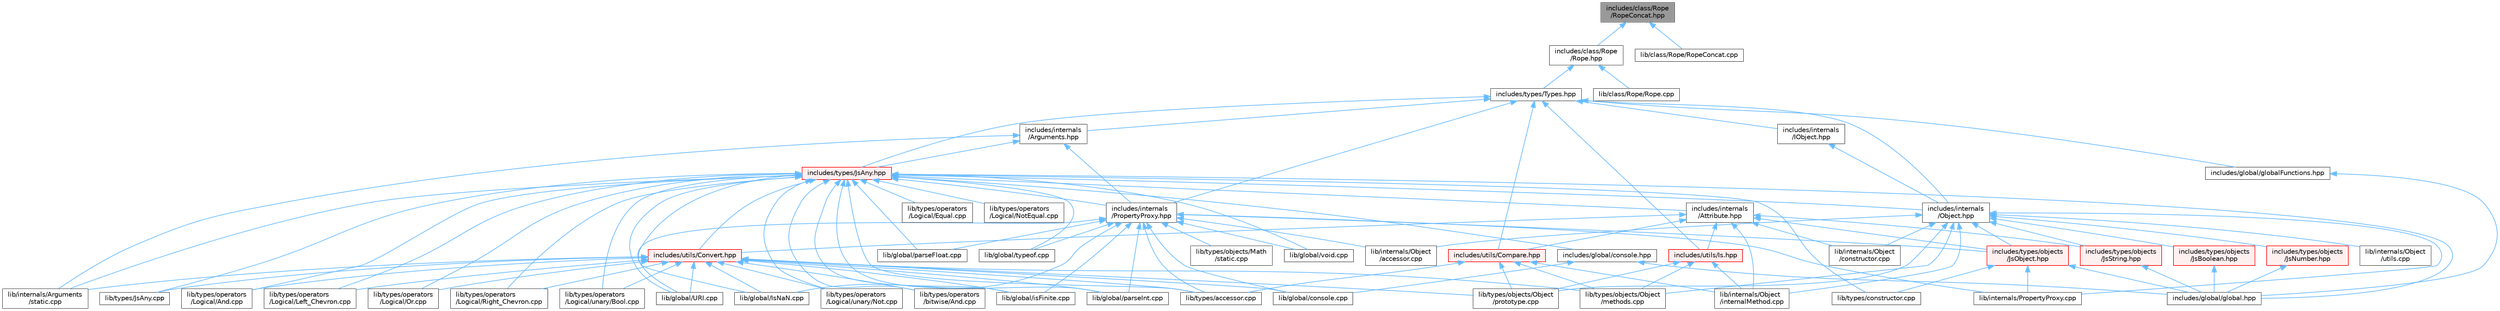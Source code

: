 digraph "includes/class/Rope/RopeConcat.hpp"
{
 // LATEX_PDF_SIZE
  bgcolor="transparent";
  edge [fontname=Helvetica,fontsize=10,labelfontname=Helvetica,labelfontsize=10];
  node [fontname=Helvetica,fontsize=10,shape=box,height=0.2,width=0.4];
  Node1 [id="Node000001",label="includes/class/Rope\l/RopeConcat.hpp",height=0.2,width=0.4,color="gray40", fillcolor="grey60", style="filled", fontcolor="black",tooltip=" "];
  Node1 -> Node2 [id="edge1_Node000001_Node000002",dir="back",color="steelblue1",style="solid",tooltip=" "];
  Node2 [id="Node000002",label="includes/class/Rope\l/Rope.hpp",height=0.2,width=0.4,color="grey40", fillcolor="white", style="filled",URL="$Rope_8hpp.html",tooltip=" "];
  Node2 -> Node3 [id="edge2_Node000002_Node000003",dir="back",color="steelblue1",style="solid",tooltip=" "];
  Node3 [id="Node000003",label="includes/types/Types.hpp",height=0.2,width=0.4,color="grey40", fillcolor="white", style="filled",URL="$Types_8hpp.html",tooltip=" "];
  Node3 -> Node4 [id="edge3_Node000003_Node000004",dir="back",color="steelblue1",style="solid",tooltip=" "];
  Node4 [id="Node000004",label="includes/global/globalFunctions.hpp",height=0.2,width=0.4,color="grey40", fillcolor="white", style="filled",URL="$globalFunctions_8hpp.html",tooltip=" "];
  Node4 -> Node5 [id="edge4_Node000004_Node000005",dir="back",color="steelblue1",style="solid",tooltip=" "];
  Node5 [id="Node000005",label="includes/global/global.hpp",height=0.2,width=0.4,color="grey40", fillcolor="white", style="filled",URL="$global_8hpp.html",tooltip=" "];
  Node3 -> Node6 [id="edge5_Node000003_Node000006",dir="back",color="steelblue1",style="solid",tooltip=" "];
  Node6 [id="Node000006",label="includes/internals\l/Arguments.hpp",height=0.2,width=0.4,color="grey40", fillcolor="white", style="filled",URL="$Arguments_8hpp.html",tooltip=" "];
  Node6 -> Node7 [id="edge6_Node000006_Node000007",dir="back",color="steelblue1",style="solid",tooltip=" "];
  Node7 [id="Node000007",label="includes/internals\l/PropertyProxy.hpp",height=0.2,width=0.4,color="grey40", fillcolor="white", style="filled",URL="$PropertyProxy_8hpp.html",tooltip=" "];
  Node7 -> Node8 [id="edge7_Node000007_Node000008",dir="back",color="steelblue1",style="solid",tooltip=" "];
  Node8 [id="Node000008",label="includes/types/objects\l/JsObject.hpp",height=0.2,width=0.4,color="red", fillcolor="#FFF0F0", style="filled",URL="$JsObject_8hpp.html",tooltip=" "];
  Node8 -> Node5 [id="edge8_Node000008_Node000005",dir="back",color="steelblue1",style="solid",tooltip=" "];
  Node8 -> Node25 [id="edge9_Node000008_Node000025",dir="back",color="steelblue1",style="solid",tooltip=" "];
  Node25 [id="Node000025",label="lib/internals/PropertyProxy.cpp",height=0.2,width=0.4,color="grey40", fillcolor="white", style="filled",URL="$PropertyProxy_8cpp.html",tooltip=" "];
  Node8 -> Node26 [id="edge10_Node000008_Node000026",dir="back",color="steelblue1",style="solid",tooltip=" "];
  Node26 [id="Node000026",label="lib/types/constructor.cpp",height=0.2,width=0.4,color="grey40", fillcolor="white", style="filled",URL="$types_2constructor_8cpp.html",tooltip=" "];
  Node7 -> Node32 [id="edge11_Node000007_Node000032",dir="back",color="steelblue1",style="solid",tooltip=" "];
  Node32 [id="Node000032",label="lib/global/IsNaN.cpp",height=0.2,width=0.4,color="grey40", fillcolor="white", style="filled",URL="$IsNaN_8cpp.html",tooltip=" "];
  Node7 -> Node33 [id="edge12_Node000007_Node000033",dir="back",color="steelblue1",style="solid",tooltip=" "];
  Node33 [id="Node000033",label="lib/global/URI.cpp",height=0.2,width=0.4,color="grey40", fillcolor="white", style="filled",URL="$URI_8cpp.html",tooltip=" "];
  Node7 -> Node34 [id="edge13_Node000007_Node000034",dir="back",color="steelblue1",style="solid",tooltip=" "];
  Node34 [id="Node000034",label="lib/global/console.cpp",height=0.2,width=0.4,color="grey40", fillcolor="white", style="filled",URL="$console_8cpp.html",tooltip=" "];
  Node7 -> Node35 [id="edge14_Node000007_Node000035",dir="back",color="steelblue1",style="solid",tooltip=" "];
  Node35 [id="Node000035",label="lib/global/isFinite.cpp",height=0.2,width=0.4,color="grey40", fillcolor="white", style="filled",URL="$isFinite_8cpp.html",tooltip=" "];
  Node7 -> Node36 [id="edge15_Node000007_Node000036",dir="back",color="steelblue1",style="solid",tooltip=" "];
  Node36 [id="Node000036",label="lib/global/parseFloat.cpp",height=0.2,width=0.4,color="grey40", fillcolor="white", style="filled",URL="$parseFloat_8cpp.html",tooltip=" "];
  Node7 -> Node37 [id="edge16_Node000007_Node000037",dir="back",color="steelblue1",style="solid",tooltip=" "];
  Node37 [id="Node000037",label="lib/global/parseInt.cpp",height=0.2,width=0.4,color="grey40", fillcolor="white", style="filled",URL="$parseInt_8cpp.html",tooltip=" "];
  Node7 -> Node38 [id="edge17_Node000007_Node000038",dir="back",color="steelblue1",style="solid",tooltip=" "];
  Node38 [id="Node000038",label="lib/global/typeof.cpp",height=0.2,width=0.4,color="grey40", fillcolor="white", style="filled",URL="$typeof_8cpp.html",tooltip=" "];
  Node7 -> Node39 [id="edge18_Node000007_Node000039",dir="back",color="steelblue1",style="solid",tooltip=" "];
  Node39 [id="Node000039",label="lib/global/void.cpp",height=0.2,width=0.4,color="grey40", fillcolor="white", style="filled",URL="$void_8cpp.html",tooltip=" "];
  Node7 -> Node40 [id="edge19_Node000007_Node000040",dir="back",color="steelblue1",style="solid",tooltip=" "];
  Node40 [id="Node000040",label="lib/internals/Object\l/accessor.cpp",height=0.2,width=0.4,color="grey40", fillcolor="white", style="filled",URL="$internals_2Object_2accessor_8cpp.html",tooltip=" "];
  Node7 -> Node25 [id="edge20_Node000007_Node000025",dir="back",color="steelblue1",style="solid",tooltip=" "];
  Node7 -> Node13 [id="edge21_Node000007_Node000013",dir="back",color="steelblue1",style="solid",tooltip=" "];
  Node13 [id="Node000013",label="lib/types/accessor.cpp",height=0.2,width=0.4,color="grey40", fillcolor="white", style="filled",URL="$types_2accessor_8cpp.html",tooltip=" "];
  Node7 -> Node41 [id="edge22_Node000007_Node000041",dir="back",color="steelblue1",style="solid",tooltip=" "];
  Node41 [id="Node000041",label="lib/types/objects/Math\l/static.cpp",height=0.2,width=0.4,color="grey40", fillcolor="white", style="filled",URL="$types_2objects_2Math_2static_8cpp.html",tooltip=" "];
  Node6 -> Node42 [id="edge23_Node000006_Node000042",dir="back",color="steelblue1",style="solid",tooltip=" "];
  Node42 [id="Node000042",label="includes/types/JsAny.hpp",height=0.2,width=0.4,color="red", fillcolor="#FFF0F0", style="filled",URL="$JsAny_8hpp.html",tooltip=" "];
  Node42 -> Node43 [id="edge24_Node000042_Node000043",dir="back",color="steelblue1",style="solid",tooltip=" "];
  Node43 [id="Node000043",label="includes/global/console.hpp",height=0.2,width=0.4,color="grey40", fillcolor="white", style="filled",URL="$console_8hpp.html",tooltip=" "];
  Node43 -> Node5 [id="edge25_Node000043_Node000005",dir="back",color="steelblue1",style="solid",tooltip=" "];
  Node43 -> Node34 [id="edge26_Node000043_Node000034",dir="back",color="steelblue1",style="solid",tooltip=" "];
  Node42 -> Node5 [id="edge27_Node000042_Node000005",dir="back",color="steelblue1",style="solid",tooltip=" "];
  Node42 -> Node44 [id="edge28_Node000042_Node000044",dir="back",color="steelblue1",style="solid",tooltip=" "];
  Node44 [id="Node000044",label="includes/internals\l/Attribute.hpp",height=0.2,width=0.4,color="grey40", fillcolor="white", style="filled",URL="$Attribute_8hpp.html",tooltip=" "];
  Node44 -> Node8 [id="edge29_Node000044_Node000008",dir="back",color="steelblue1",style="solid",tooltip=" "];
  Node44 -> Node45 [id="edge30_Node000044_Node000045",dir="back",color="steelblue1",style="solid",tooltip=" "];
  Node45 [id="Node000045",label="includes/types/objects\l/JsString.hpp",height=0.2,width=0.4,color="red", fillcolor="#FFF0F0", style="filled",URL="$JsString_8hpp.html",tooltip=" "];
  Node45 -> Node5 [id="edge31_Node000045_Node000005",dir="back",color="steelblue1",style="solid",tooltip=" "];
  Node44 -> Node48 [id="edge32_Node000044_Node000048",dir="back",color="steelblue1",style="solid",tooltip=" "];
  Node48 [id="Node000048",label="includes/utils/Compare.hpp",height=0.2,width=0.4,color="red", fillcolor="#FFF0F0", style="filled",URL="$Compare_8hpp.html",tooltip=" "];
  Node48 -> Node49 [id="edge33_Node000048_Node000049",dir="back",color="steelblue1",style="solid",tooltip=" "];
  Node49 [id="Node000049",label="lib/internals/Object\l/internalMethod.cpp",height=0.2,width=0.4,color="grey40", fillcolor="white", style="filled",URL="$internalMethod_8cpp.html",tooltip=" "];
  Node48 -> Node13 [id="edge34_Node000048_Node000013",dir="back",color="steelblue1",style="solid",tooltip=" "];
  Node48 -> Node20 [id="edge35_Node000048_Node000020",dir="back",color="steelblue1",style="solid",tooltip=" "];
  Node20 [id="Node000020",label="lib/types/objects/Object\l/methods.cpp",height=0.2,width=0.4,color="grey40", fillcolor="white", style="filled",URL="$Object_2methods_8cpp.html",tooltip=" "];
  Node48 -> Node21 [id="edge36_Node000048_Node000021",dir="back",color="steelblue1",style="solid",tooltip=" "];
  Node21 [id="Node000021",label="lib/types/objects/Object\l/prototype.cpp",height=0.2,width=0.4,color="grey40", fillcolor="white", style="filled",URL="$Object_2prototype_8cpp.html",tooltip=" "];
  Node44 -> Node51 [id="edge37_Node000044_Node000051",dir="back",color="steelblue1",style="solid",tooltip=" "];
  Node51 [id="Node000051",label="includes/utils/Convert.hpp",height=0.2,width=0.4,color="red", fillcolor="#FFF0F0", style="filled",URL="$Convert_8hpp.html",tooltip=" "];
  Node51 -> Node32 [id="edge38_Node000051_Node000032",dir="back",color="steelblue1",style="solid",tooltip=" "];
  Node51 -> Node33 [id="edge39_Node000051_Node000033",dir="back",color="steelblue1",style="solid",tooltip=" "];
  Node51 -> Node34 [id="edge40_Node000051_Node000034",dir="back",color="steelblue1",style="solid",tooltip=" "];
  Node51 -> Node35 [id="edge41_Node000051_Node000035",dir="back",color="steelblue1",style="solid",tooltip=" "];
  Node51 -> Node37 [id="edge42_Node000051_Node000037",dir="back",color="steelblue1",style="solid",tooltip=" "];
  Node51 -> Node12 [id="edge43_Node000051_Node000012",dir="back",color="steelblue1",style="solid",tooltip=" "];
  Node12 [id="Node000012",label="lib/internals/Arguments\l/static.cpp",height=0.2,width=0.4,color="grey40", fillcolor="white", style="filled",URL="$internals_2Arguments_2static_8cpp.html",tooltip=" "];
  Node51 -> Node53 [id="edge44_Node000051_Node000053",dir="back",color="steelblue1",style="solid",tooltip=" "];
  Node53 [id="Node000053",label="lib/types/JsAny.cpp",height=0.2,width=0.4,color="grey40", fillcolor="white", style="filled",URL="$JsAny_8cpp.html",tooltip=" "];
  Node51 -> Node13 [id="edge45_Node000051_Node000013",dir="back",color="steelblue1",style="solid",tooltip=" "];
  Node51 -> Node20 [id="edge46_Node000051_Node000020",dir="back",color="steelblue1",style="solid",tooltip=" "];
  Node51 -> Node21 [id="edge47_Node000051_Node000021",dir="back",color="steelblue1",style="solid",tooltip=" "];
  Node51 -> Node56 [id="edge48_Node000051_Node000056",dir="back",color="steelblue1",style="solid",tooltip=" "];
  Node56 [id="Node000056",label="lib/types/operators\l/Logical/And.cpp",height=0.2,width=0.4,color="grey40", fillcolor="white", style="filled",URL="$Logical_2And_8cpp.html",tooltip=" "];
  Node51 -> Node57 [id="edge49_Node000051_Node000057",dir="back",color="steelblue1",style="solid",tooltip=" "];
  Node57 [id="Node000057",label="lib/types/operators\l/Logical/Left_Chevron.cpp",height=0.2,width=0.4,color="grey40", fillcolor="white", style="filled",URL="$Logical_2Left__Chevron_8cpp.html",tooltip=" "];
  Node51 -> Node58 [id="edge50_Node000051_Node000058",dir="back",color="steelblue1",style="solid",tooltip=" "];
  Node58 [id="Node000058",label="lib/types/operators\l/Logical/Or.cpp",height=0.2,width=0.4,color="grey40", fillcolor="white", style="filled",URL="$Logical_2Or_8cpp.html",tooltip=" "];
  Node51 -> Node59 [id="edge51_Node000051_Node000059",dir="back",color="steelblue1",style="solid",tooltip=" "];
  Node59 [id="Node000059",label="lib/types/operators\l/Logical/Right_Chevron.cpp",height=0.2,width=0.4,color="grey40", fillcolor="white", style="filled",URL="$Logical_2Right__Chevron_8cpp.html",tooltip=" "];
  Node51 -> Node60 [id="edge52_Node000051_Node000060",dir="back",color="steelblue1",style="solid",tooltip=" "];
  Node60 [id="Node000060",label="lib/types/operators\l/Logical/unary/Bool.cpp",height=0.2,width=0.4,color="grey40", fillcolor="white", style="filled",URL="$Bool_8cpp.html",tooltip=" "];
  Node51 -> Node61 [id="edge53_Node000051_Node000061",dir="back",color="steelblue1",style="solid",tooltip=" "];
  Node61 [id="Node000061",label="lib/types/operators\l/Logical/unary/Not.cpp",height=0.2,width=0.4,color="grey40", fillcolor="white", style="filled",URL="$Logical_2unary_2Not_8cpp.html",tooltip=" "];
  Node51 -> Node62 [id="edge54_Node000051_Node000062",dir="back",color="steelblue1",style="solid",tooltip=" "];
  Node62 [id="Node000062",label="lib/types/operators\l/bitwise/And.cpp",height=0.2,width=0.4,color="grey40", fillcolor="white", style="filled",URL="$bitwise_2And_8cpp.html",tooltip=" "];
  Node44 -> Node82 [id="edge55_Node000044_Node000082",dir="back",color="steelblue1",style="solid",tooltip=" "];
  Node82 [id="Node000082",label="includes/utils/Is.hpp",height=0.2,width=0.4,color="red", fillcolor="#FFF0F0", style="filled",URL="$Is_8hpp.html",tooltip=" "];
  Node82 -> Node49 [id="edge56_Node000082_Node000049",dir="back",color="steelblue1",style="solid",tooltip=" "];
  Node82 -> Node20 [id="edge57_Node000082_Node000020",dir="back",color="steelblue1",style="solid",tooltip=" "];
  Node82 -> Node21 [id="edge58_Node000082_Node000021",dir="back",color="steelblue1",style="solid",tooltip=" "];
  Node44 -> Node83 [id="edge59_Node000044_Node000083",dir="back",color="steelblue1",style="solid",tooltip=" "];
  Node83 [id="Node000083",label="lib/internals/Object\l/constructor.cpp",height=0.2,width=0.4,color="grey40", fillcolor="white", style="filled",URL="$internals_2Object_2constructor_8cpp.html",tooltip=" "];
  Node44 -> Node49 [id="edge60_Node000044_Node000049",dir="back",color="steelblue1",style="solid",tooltip=" "];
  Node42 -> Node84 [id="edge61_Node000042_Node000084",dir="back",color="steelblue1",style="solid",tooltip=" "];
  Node84 [id="Node000084",label="includes/internals\l/Object.hpp",height=0.2,width=0.4,color="grey40", fillcolor="white", style="filled",URL="$Object_8hpp.html",tooltip=" "];
  Node84 -> Node85 [id="edge62_Node000084_Node000085",dir="back",color="steelblue1",style="solid",tooltip=" "];
  Node85 [id="Node000085",label="includes/types/objects\l/JsBoolean.hpp",height=0.2,width=0.4,color="red", fillcolor="#FFF0F0", style="filled",URL="$JsBoolean_8hpp.html",tooltip=" "];
  Node85 -> Node5 [id="edge63_Node000085_Node000005",dir="back",color="steelblue1",style="solid",tooltip=" "];
  Node84 -> Node86 [id="edge64_Node000084_Node000086",dir="back",color="steelblue1",style="solid",tooltip=" "];
  Node86 [id="Node000086",label="includes/types/objects\l/JsNumber.hpp",height=0.2,width=0.4,color="red", fillcolor="#FFF0F0", style="filled",URL="$JsNumber_8hpp.html",tooltip=" "];
  Node86 -> Node5 [id="edge65_Node000086_Node000005",dir="back",color="steelblue1",style="solid",tooltip=" "];
  Node84 -> Node8 [id="edge66_Node000084_Node000008",dir="back",color="steelblue1",style="solid",tooltip=" "];
  Node84 -> Node45 [id="edge67_Node000084_Node000045",dir="back",color="steelblue1",style="solid",tooltip=" "];
  Node84 -> Node40 [id="edge68_Node000084_Node000040",dir="back",color="steelblue1",style="solid",tooltip=" "];
  Node84 -> Node83 [id="edge69_Node000084_Node000083",dir="back",color="steelblue1",style="solid",tooltip=" "];
  Node84 -> Node49 [id="edge70_Node000084_Node000049",dir="back",color="steelblue1",style="solid",tooltip=" "];
  Node84 -> Node87 [id="edge71_Node000084_Node000087",dir="back",color="steelblue1",style="solid",tooltip=" "];
  Node87 [id="Node000087",label="lib/internals/Object\l/utils.cpp",height=0.2,width=0.4,color="grey40", fillcolor="white", style="filled",URL="$utils_8cpp.html",tooltip=" "];
  Node84 -> Node25 [id="edge72_Node000084_Node000025",dir="back",color="steelblue1",style="solid",tooltip=" "];
  Node84 -> Node20 [id="edge73_Node000084_Node000020",dir="back",color="steelblue1",style="solid",tooltip=" "];
  Node84 -> Node21 [id="edge74_Node000084_Node000021",dir="back",color="steelblue1",style="solid",tooltip=" "];
  Node42 -> Node7 [id="edge75_Node000042_Node000007",dir="back",color="steelblue1",style="solid",tooltip=" "];
  Node42 -> Node51 [id="edge76_Node000042_Node000051",dir="back",color="steelblue1",style="solid",tooltip=" "];
  Node42 -> Node32 [id="edge77_Node000042_Node000032",dir="back",color="steelblue1",style="solid",tooltip=" "];
  Node42 -> Node33 [id="edge78_Node000042_Node000033",dir="back",color="steelblue1",style="solid",tooltip=" "];
  Node42 -> Node35 [id="edge79_Node000042_Node000035",dir="back",color="steelblue1",style="solid",tooltip=" "];
  Node42 -> Node36 [id="edge80_Node000042_Node000036",dir="back",color="steelblue1",style="solid",tooltip=" "];
  Node42 -> Node37 [id="edge81_Node000042_Node000037",dir="back",color="steelblue1",style="solid",tooltip=" "];
  Node42 -> Node38 [id="edge82_Node000042_Node000038",dir="back",color="steelblue1",style="solid",tooltip=" "];
  Node42 -> Node39 [id="edge83_Node000042_Node000039",dir="back",color="steelblue1",style="solid",tooltip=" "];
  Node42 -> Node12 [id="edge84_Node000042_Node000012",dir="back",color="steelblue1",style="solid",tooltip=" "];
  Node42 -> Node53 [id="edge85_Node000042_Node000053",dir="back",color="steelblue1",style="solid",tooltip=" "];
  Node42 -> Node13 [id="edge86_Node000042_Node000013",dir="back",color="steelblue1",style="solid",tooltip=" "];
  Node42 -> Node26 [id="edge87_Node000042_Node000026",dir="back",color="steelblue1",style="solid",tooltip=" "];
  Node42 -> Node56 [id="edge88_Node000042_Node000056",dir="back",color="steelblue1",style="solid",tooltip=" "];
  Node42 -> Node88 [id="edge89_Node000042_Node000088",dir="back",color="steelblue1",style="solid",tooltip=" "];
  Node88 [id="Node000088",label="lib/types/operators\l/Logical/Equal.cpp",height=0.2,width=0.4,color="grey40", fillcolor="white", style="filled",URL="$Equal_8cpp.html",tooltip=" "];
  Node42 -> Node57 [id="edge90_Node000042_Node000057",dir="back",color="steelblue1",style="solid",tooltip=" "];
  Node42 -> Node89 [id="edge91_Node000042_Node000089",dir="back",color="steelblue1",style="solid",tooltip=" "];
  Node89 [id="Node000089",label="lib/types/operators\l/Logical/NotEqual.cpp",height=0.2,width=0.4,color="grey40", fillcolor="white", style="filled",URL="$NotEqual_8cpp.html",tooltip=" "];
  Node42 -> Node58 [id="edge92_Node000042_Node000058",dir="back",color="steelblue1",style="solid",tooltip=" "];
  Node42 -> Node59 [id="edge93_Node000042_Node000059",dir="back",color="steelblue1",style="solid",tooltip=" "];
  Node42 -> Node60 [id="edge94_Node000042_Node000060",dir="back",color="steelblue1",style="solid",tooltip=" "];
  Node42 -> Node61 [id="edge95_Node000042_Node000061",dir="back",color="steelblue1",style="solid",tooltip=" "];
  Node42 -> Node62 [id="edge96_Node000042_Node000062",dir="back",color="steelblue1",style="solid",tooltip=" "];
  Node6 -> Node12 [id="edge97_Node000006_Node000012",dir="back",color="steelblue1",style="solid",tooltip=" "];
  Node3 -> Node94 [id="edge98_Node000003_Node000094",dir="back",color="steelblue1",style="solid",tooltip=" "];
  Node94 [id="Node000094",label="includes/internals\l/IObject.hpp",height=0.2,width=0.4,color="grey40", fillcolor="white", style="filled",URL="$IObject_8hpp.html",tooltip=" "];
  Node94 -> Node84 [id="edge99_Node000094_Node000084",dir="back",color="steelblue1",style="solid",tooltip=" "];
  Node3 -> Node84 [id="edge100_Node000003_Node000084",dir="back",color="steelblue1",style="solid",tooltip=" "];
  Node3 -> Node7 [id="edge101_Node000003_Node000007",dir="back",color="steelblue1",style="solid",tooltip=" "];
  Node3 -> Node42 [id="edge102_Node000003_Node000042",dir="back",color="steelblue1",style="solid",tooltip=" "];
  Node3 -> Node48 [id="edge103_Node000003_Node000048",dir="back",color="steelblue1",style="solid",tooltip=" "];
  Node3 -> Node82 [id="edge104_Node000003_Node000082",dir="back",color="steelblue1",style="solid",tooltip=" "];
  Node2 -> Node95 [id="edge105_Node000002_Node000095",dir="back",color="steelblue1",style="solid",tooltip=" "];
  Node95 [id="Node000095",label="lib/class/Rope/Rope.cpp",height=0.2,width=0.4,color="grey40", fillcolor="white", style="filled",URL="$Rope_8cpp.html",tooltip=" "];
  Node1 -> Node96 [id="edge106_Node000001_Node000096",dir="back",color="steelblue1",style="solid",tooltip=" "];
  Node96 [id="Node000096",label="lib/class/Rope/RopeConcat.cpp",height=0.2,width=0.4,color="grey40", fillcolor="white", style="filled",URL="$RopeConcat_8cpp.html",tooltip=" "];
}

